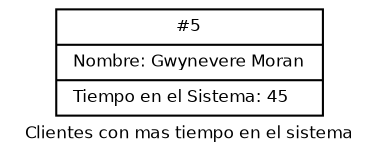 digraph G{
fontname = "Bitstream Vera Sans"
fontsize = 8
node [fontname = "Bitstream Vera Sans"fontsize = 8shape = "record"]
Nodo75457651[label="{#5 | Nombre: Gwynevere Moran\l| Tiempo en el Sistema: 45\l}"];
label = "Clientes con mas tiempo en el sistema";rankdir=TB;
}